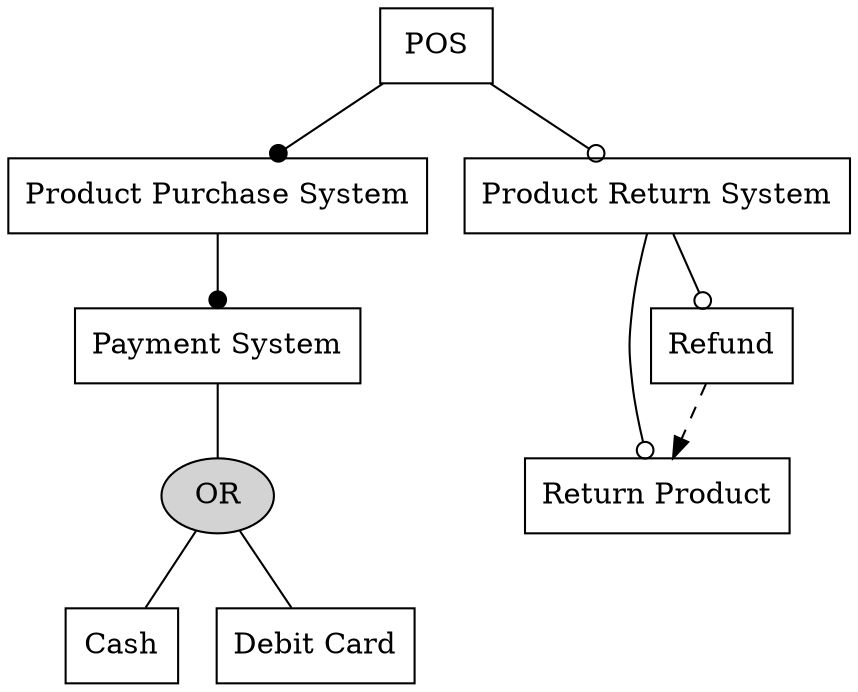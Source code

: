 digraph pos{ 
   node [shape="box"]; 
   edge [arrowhead="dot"]; 
   OR_1 [label="OR" shape="ellipse" style="filled"]
   POS -> "Product Purchase System";
       "Product Purchase System" -> "Payment System";
           "Payment System" -> OR_1 [arrowhead=none];
               OR_1 -> Cash [arrowhead=none];
               OR_1 -> "Debit Card" [arrowhead=none];
   POS -> "Product Return System" [arrowhead="odot"];
       "Product Return System" -> "Return Product" [arrowhead="odot"];
       "Product Return System" -> Refund [arrowhead="odot"];
           Refund -> "Return Product" [style="dashed" arrowhead="normal"];
}